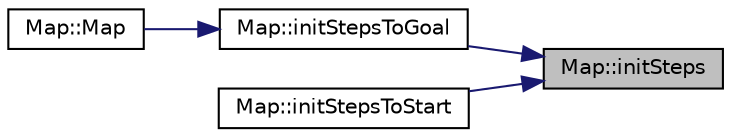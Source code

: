 digraph "Map::initSteps"
{
 // LATEX_PDF_SIZE
  edge [fontname="Helvetica",fontsize="10",labelfontname="Helvetica",labelfontsize="10"];
  node [fontname="Helvetica",fontsize="10",shape=record];
  rankdir="RL";
  Node1 [label="Map::initSteps",height=0.2,width=0.4,color="black", fillcolor="grey75", style="filled", fontcolor="black",tooltip=" "];
  Node1 -> Node2 [dir="back",color="midnightblue",fontsize="10",style="solid",fontname="Helvetica"];
  Node2 [label="Map::initStepsToGoal",height=0.2,width=0.4,color="black", fillcolor="white", style="filled",URL="$classMap.html#a179c1ce615f1d9a855e47453850c84d5",tooltip=" "];
  Node2 -> Node3 [dir="back",color="midnightblue",fontsize="10",style="solid",fontname="Helvetica"];
  Node3 [label="Map::Map",height=0.2,width=0.4,color="black", fillcolor="white", style="filled",URL="$classMap.html#a159d8985e018c9e6745ca7badff35f72",tooltip=" "];
  Node1 -> Node4 [dir="back",color="midnightblue",fontsize="10",style="solid",fontname="Helvetica"];
  Node4 [label="Map::initStepsToStart",height=0.2,width=0.4,color="black", fillcolor="white", style="filled",URL="$classMap.html#a09a0614c209ea0aef08d6ac5670d83a5",tooltip=" "];
}

